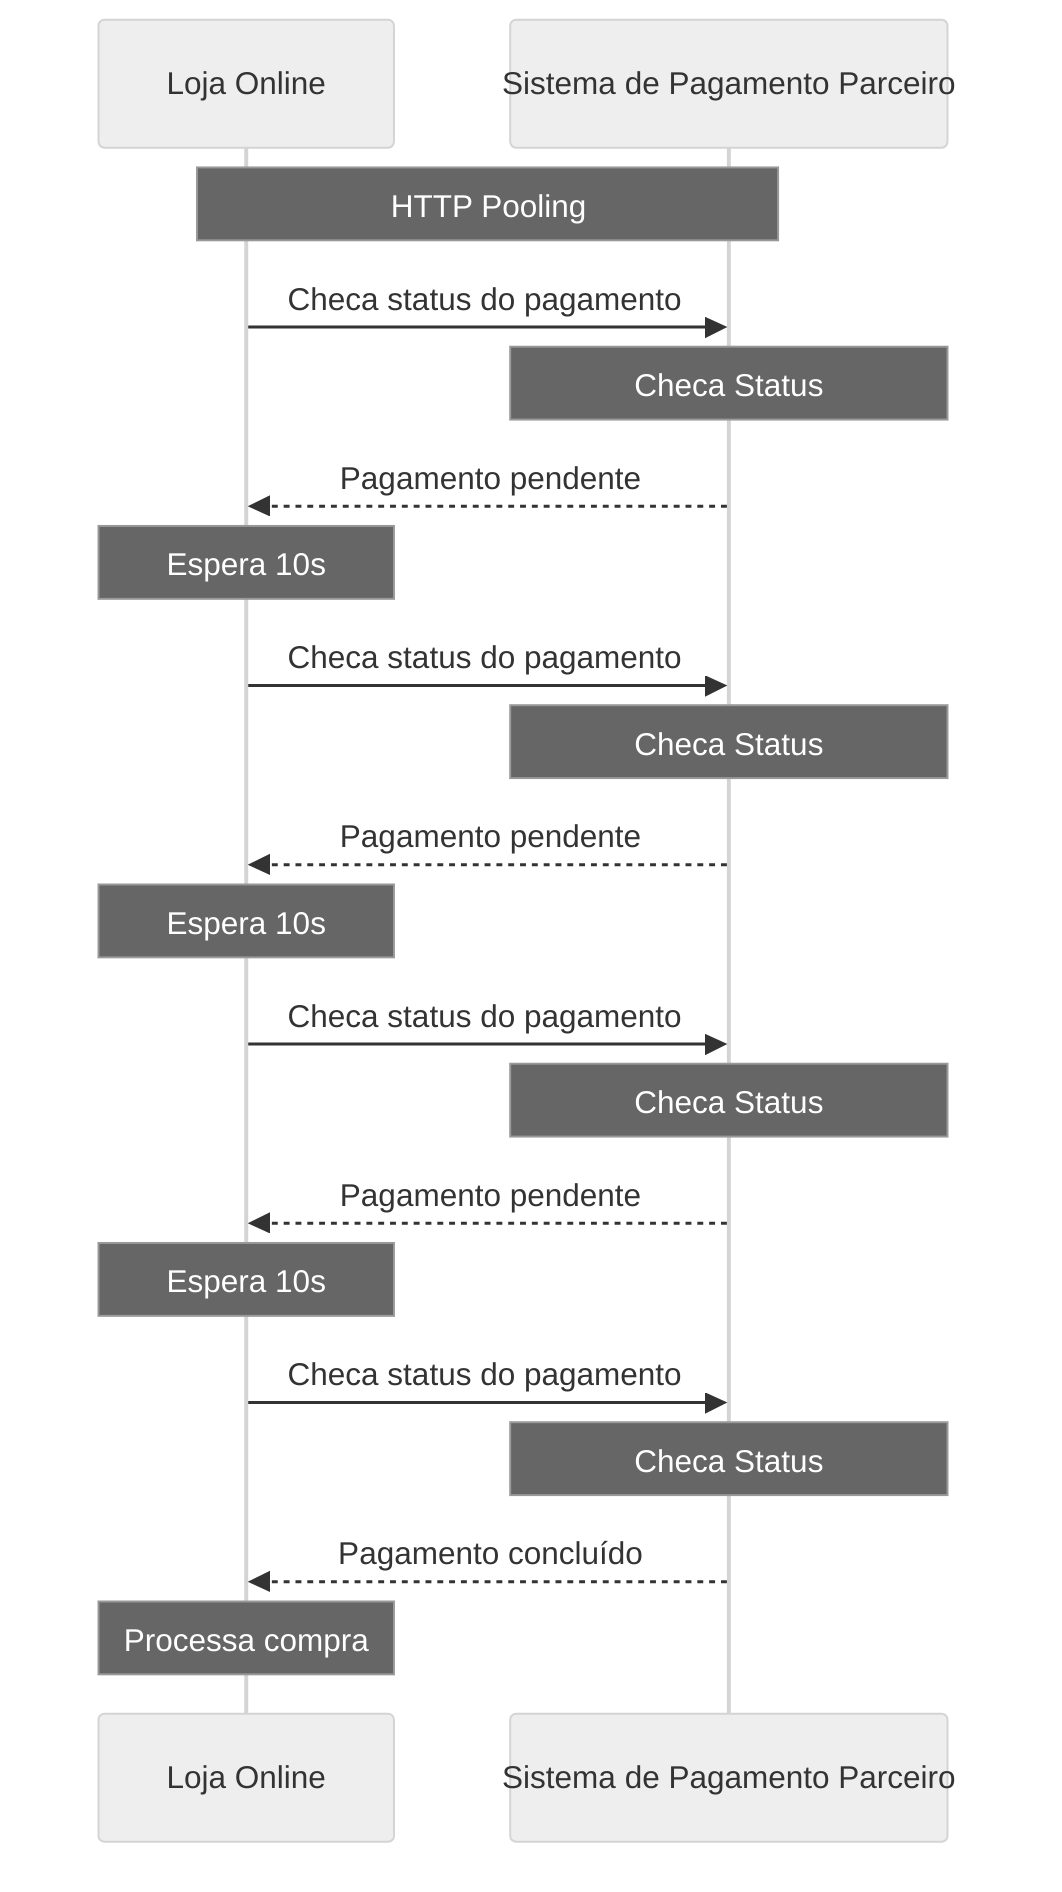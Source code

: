 %%{init: {'theme':'neutral'}}%%
sequenceDiagram
    participant Loja as Loja Online
    participant API as Sistema de Pagamento Parceiro
    Note over Loja,API: HTTP Pooling
    Loja->>API: Checa status do pagamento
    Note over API: Checa Status
    API-->>Loja: Pagamento pendente
    Note over Loja: Espera 10s
    Loja->>API: Checa status do pagamento
    Note over API: Checa Status
    API-->>Loja: Pagamento pendente
    Note over Loja: Espera 10s
    Loja->>API: Checa status do pagamento
    Note over API: Checa Status
    API-->>Loja: Pagamento pendente       
    Note over Loja: Espera 10s 
    Loja->>API: Checa status do pagamento
    Note over API: Checa Status
    API-->>Loja: Pagamento concluído
    Note over Loja: Processa compra